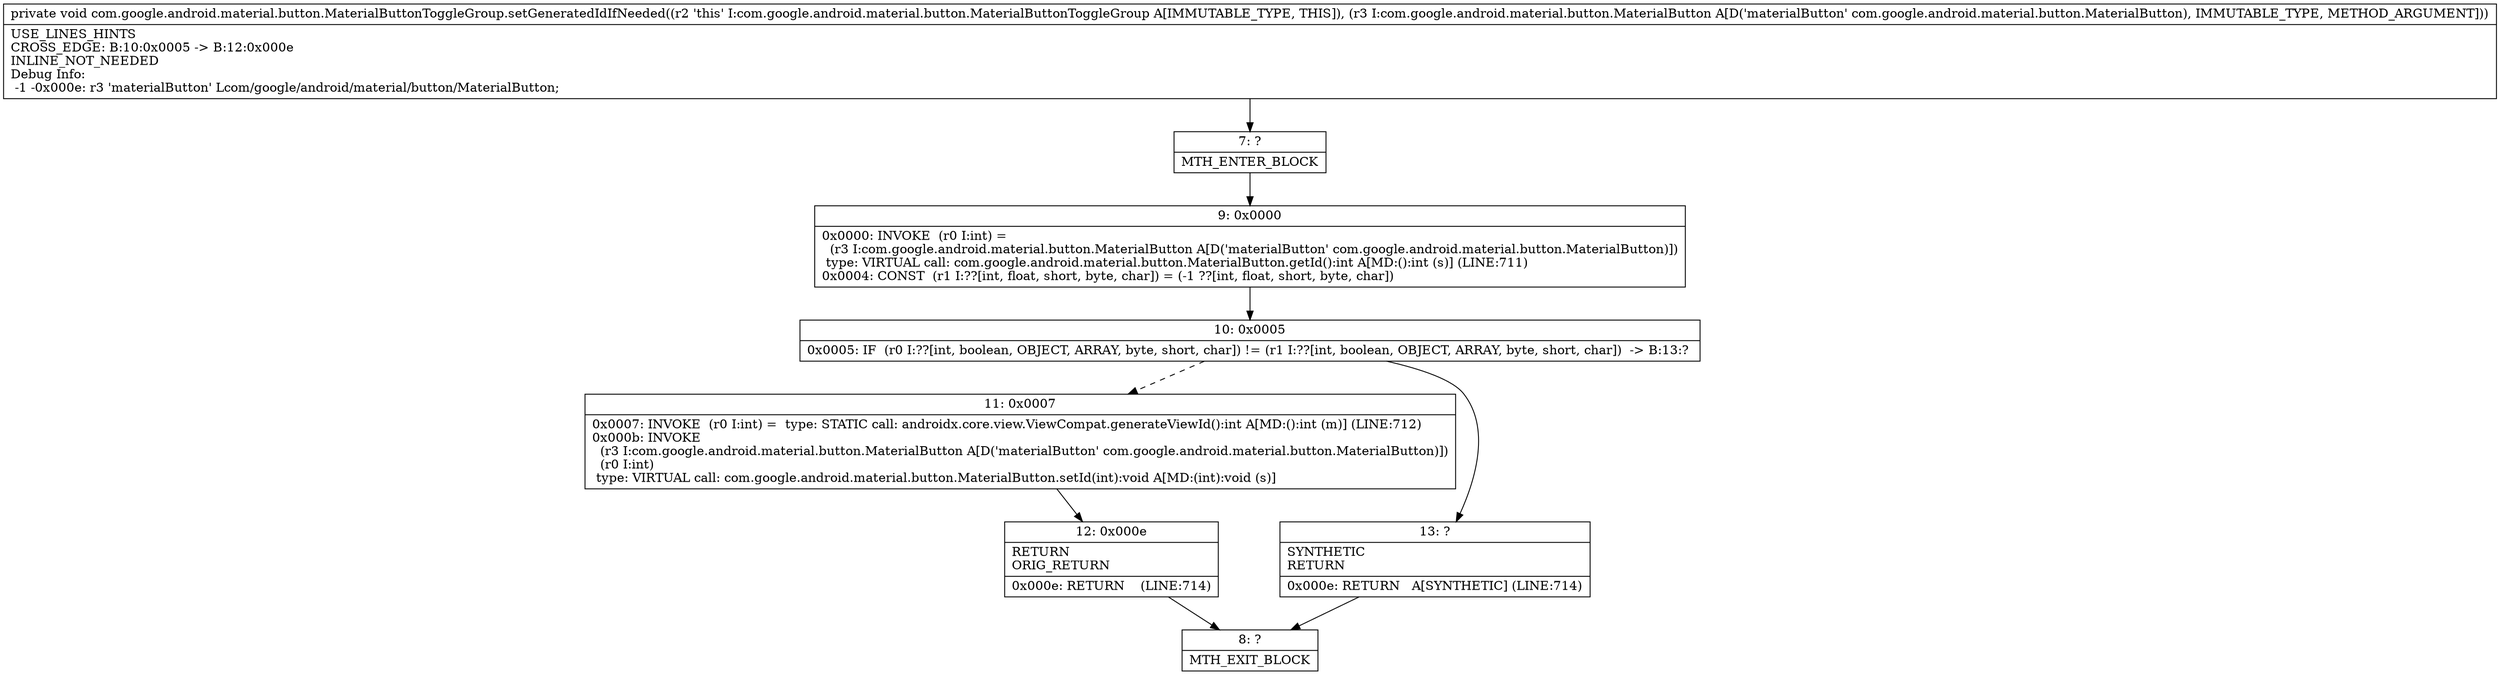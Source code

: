 digraph "CFG forcom.google.android.material.button.MaterialButtonToggleGroup.setGeneratedIdIfNeeded(Lcom\/google\/android\/material\/button\/MaterialButton;)V" {
Node_7 [shape=record,label="{7\:\ ?|MTH_ENTER_BLOCK\l}"];
Node_9 [shape=record,label="{9\:\ 0x0000|0x0000: INVOKE  (r0 I:int) = \l  (r3 I:com.google.android.material.button.MaterialButton A[D('materialButton' com.google.android.material.button.MaterialButton)])\l type: VIRTUAL call: com.google.android.material.button.MaterialButton.getId():int A[MD:():int (s)] (LINE:711)\l0x0004: CONST  (r1 I:??[int, float, short, byte, char]) = (\-1 ??[int, float, short, byte, char]) \l}"];
Node_10 [shape=record,label="{10\:\ 0x0005|0x0005: IF  (r0 I:??[int, boolean, OBJECT, ARRAY, byte, short, char]) != (r1 I:??[int, boolean, OBJECT, ARRAY, byte, short, char])  \-\> B:13:? \l}"];
Node_11 [shape=record,label="{11\:\ 0x0007|0x0007: INVOKE  (r0 I:int) =  type: STATIC call: androidx.core.view.ViewCompat.generateViewId():int A[MD:():int (m)] (LINE:712)\l0x000b: INVOKE  \l  (r3 I:com.google.android.material.button.MaterialButton A[D('materialButton' com.google.android.material.button.MaterialButton)])\l  (r0 I:int)\l type: VIRTUAL call: com.google.android.material.button.MaterialButton.setId(int):void A[MD:(int):void (s)]\l}"];
Node_12 [shape=record,label="{12\:\ 0x000e|RETURN\lORIG_RETURN\l|0x000e: RETURN    (LINE:714)\l}"];
Node_8 [shape=record,label="{8\:\ ?|MTH_EXIT_BLOCK\l}"];
Node_13 [shape=record,label="{13\:\ ?|SYNTHETIC\lRETURN\l|0x000e: RETURN   A[SYNTHETIC] (LINE:714)\l}"];
MethodNode[shape=record,label="{private void com.google.android.material.button.MaterialButtonToggleGroup.setGeneratedIdIfNeeded((r2 'this' I:com.google.android.material.button.MaterialButtonToggleGroup A[IMMUTABLE_TYPE, THIS]), (r3 I:com.google.android.material.button.MaterialButton A[D('materialButton' com.google.android.material.button.MaterialButton), IMMUTABLE_TYPE, METHOD_ARGUMENT]))  | USE_LINES_HINTS\lCROSS_EDGE: B:10:0x0005 \-\> B:12:0x000e\lINLINE_NOT_NEEDED\lDebug Info:\l  \-1 \-0x000e: r3 'materialButton' Lcom\/google\/android\/material\/button\/MaterialButton;\l}"];
MethodNode -> Node_7;Node_7 -> Node_9;
Node_9 -> Node_10;
Node_10 -> Node_11[style=dashed];
Node_10 -> Node_13;
Node_11 -> Node_12;
Node_12 -> Node_8;
Node_13 -> Node_8;
}


